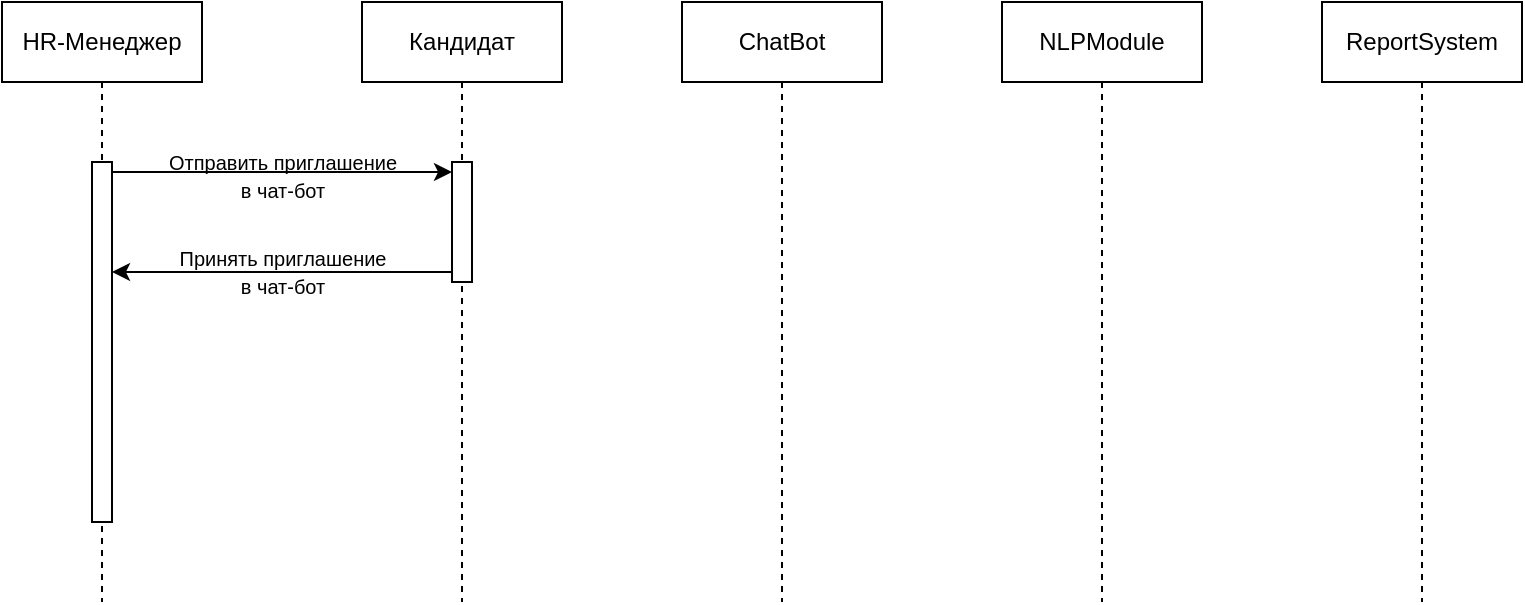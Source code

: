<mxfile version="25.0.3">
  <diagram name="Страница — 1" id="I2SgJbYkLhlXeFm8jsQp">
    <mxGraphModel dx="1050" dy="530" grid="1" gridSize="10" guides="1" tooltips="1" connect="1" arrows="1" fold="1" page="1" pageScale="1" pageWidth="827" pageHeight="1169" math="0" shadow="0">
      <root>
        <mxCell id="0" />
        <mxCell id="1" parent="0" />
        <mxCell id="1jEG92DcbwkstFiYSW0K-1" value="HR-Менеджер" style="shape=umlLifeline;perimeter=lifelinePerimeter;whiteSpace=wrap;html=1;container=1;dropTarget=0;collapsible=0;recursiveResize=0;outlineConnect=0;portConstraint=eastwest;newEdgeStyle={&quot;edgeStyle&quot;:&quot;elbowEdgeStyle&quot;,&quot;elbow&quot;:&quot;vertical&quot;,&quot;curved&quot;:0,&quot;rounded&quot;:0};" vertex="1" parent="1">
          <mxGeometry x="20" y="40" width="100" height="300" as="geometry" />
        </mxCell>
        <mxCell id="1jEG92DcbwkstFiYSW0K-12" value="" style="html=1;points=[[0,0,0,0,5],[0,1,0,0,-5],[1,0,0,0,5],[1,1,0,0,-5]];perimeter=orthogonalPerimeter;outlineConnect=0;targetShapes=umlLifeline;portConstraint=eastwest;newEdgeStyle={&quot;curved&quot;:0,&quot;rounded&quot;:0};" vertex="1" parent="1jEG92DcbwkstFiYSW0K-1">
          <mxGeometry x="45" y="80" width="10" height="180" as="geometry" />
        </mxCell>
        <mxCell id="1jEG92DcbwkstFiYSW0K-2" value="Кандидат" style="shape=umlLifeline;perimeter=lifelinePerimeter;whiteSpace=wrap;html=1;container=1;dropTarget=0;collapsible=0;recursiveResize=0;outlineConnect=0;portConstraint=eastwest;newEdgeStyle={&quot;edgeStyle&quot;:&quot;elbowEdgeStyle&quot;,&quot;elbow&quot;:&quot;vertical&quot;,&quot;curved&quot;:0,&quot;rounded&quot;:0};" vertex="1" parent="1">
          <mxGeometry x="200" y="40" width="100" height="300" as="geometry" />
        </mxCell>
        <mxCell id="1jEG92DcbwkstFiYSW0K-14" value="" style="html=1;points=[[0,0,0,0,5],[0,1,0,0,-5],[1,0,0,0,5],[1,1,0,0,-5]];perimeter=orthogonalPerimeter;outlineConnect=0;targetShapes=umlLifeline;portConstraint=eastwest;newEdgeStyle={&quot;curved&quot;:0,&quot;rounded&quot;:0};" vertex="1" parent="1jEG92DcbwkstFiYSW0K-2">
          <mxGeometry x="45" y="80" width="10" height="60" as="geometry" />
        </mxCell>
        <mxCell id="1jEG92DcbwkstFiYSW0K-3" value="ChatBot" style="shape=umlLifeline;perimeter=lifelinePerimeter;whiteSpace=wrap;html=1;container=1;dropTarget=0;collapsible=0;recursiveResize=0;outlineConnect=0;portConstraint=eastwest;newEdgeStyle={&quot;edgeStyle&quot;:&quot;elbowEdgeStyle&quot;,&quot;elbow&quot;:&quot;vertical&quot;,&quot;curved&quot;:0,&quot;rounded&quot;:0};" vertex="1" parent="1">
          <mxGeometry x="360" y="40" width="100" height="300" as="geometry" />
        </mxCell>
        <mxCell id="1jEG92DcbwkstFiYSW0K-4" value="NLPModule" style="shape=umlLifeline;perimeter=lifelinePerimeter;whiteSpace=wrap;html=1;container=1;dropTarget=0;collapsible=0;recursiveResize=0;outlineConnect=0;portConstraint=eastwest;newEdgeStyle={&quot;edgeStyle&quot;:&quot;elbowEdgeStyle&quot;,&quot;elbow&quot;:&quot;vertical&quot;,&quot;curved&quot;:0,&quot;rounded&quot;:0};" vertex="1" parent="1">
          <mxGeometry x="520" y="40" width="100" height="300" as="geometry" />
        </mxCell>
        <mxCell id="1jEG92DcbwkstFiYSW0K-5" value="ReportSystem" style="shape=umlLifeline;perimeter=lifelinePerimeter;whiteSpace=wrap;html=1;container=1;dropTarget=0;collapsible=0;recursiveResize=0;outlineConnect=0;portConstraint=eastwest;newEdgeStyle={&quot;edgeStyle&quot;:&quot;elbowEdgeStyle&quot;,&quot;elbow&quot;:&quot;vertical&quot;,&quot;curved&quot;:0,&quot;rounded&quot;:0};" vertex="1" parent="1">
          <mxGeometry x="680" y="40" width="100" height="300" as="geometry" />
        </mxCell>
        <mxCell id="1jEG92DcbwkstFiYSW0K-15" style="edgeStyle=orthogonalEdgeStyle;rounded=0;orthogonalLoop=1;jettySize=auto;html=1;curved=0;exitX=0;exitY=1;exitDx=0;exitDy=-5;exitPerimeter=0;" edge="1" parent="1" source="1jEG92DcbwkstFiYSW0K-14" target="1jEG92DcbwkstFiYSW0K-12">
          <mxGeometry relative="1" as="geometry">
            <mxPoint x="110" y="180" as="targetPoint" />
            <Array as="points">
              <mxPoint x="120" y="175" />
              <mxPoint x="120" y="175" />
            </Array>
          </mxGeometry>
        </mxCell>
        <mxCell id="1jEG92DcbwkstFiYSW0K-16" value="&lt;font style=&quot;font-size: 10px;&quot;&gt;Принять приглашение&lt;/font&gt;&lt;div&gt;&lt;font style=&quot;font-size: 10px;&quot;&gt;в чат-бот&lt;/font&gt;&lt;/div&gt;" style="edgeLabel;html=1;align=center;verticalAlign=middle;resizable=0;points=[];labelBackgroundColor=none;" vertex="1" connectable="0" parent="1jEG92DcbwkstFiYSW0K-15">
          <mxGeometry x="0.055" y="-1" relative="1" as="geometry">
            <mxPoint x="4" y="1" as="offset" />
          </mxGeometry>
        </mxCell>
        <mxCell id="1jEG92DcbwkstFiYSW0K-17" style="edgeStyle=orthogonalEdgeStyle;rounded=0;orthogonalLoop=1;jettySize=auto;html=1;curved=0;exitX=1;exitY=0;exitDx=0;exitDy=5;exitPerimeter=0;entryX=0;entryY=0;entryDx=0;entryDy=5;entryPerimeter=0;" edge="1" parent="1" source="1jEG92DcbwkstFiYSW0K-12" target="1jEG92DcbwkstFiYSW0K-14">
          <mxGeometry relative="1" as="geometry">
            <mxPoint x="75" y="120" as="sourcePoint" />
            <mxPoint x="255" y="190" as="targetPoint" />
            <Array as="points">
              <mxPoint x="160" y="125" />
              <mxPoint x="160" y="125" />
            </Array>
          </mxGeometry>
        </mxCell>
        <mxCell id="1jEG92DcbwkstFiYSW0K-18" value="&lt;font style=&quot;font-size: 10px;&quot;&gt;Отправить приглашение&lt;/font&gt;&lt;div&gt;&lt;font style=&quot;font-size: 10px;&quot;&gt;в чат-бот&lt;/font&gt;&lt;/div&gt;" style="edgeLabel;html=1;align=center;verticalAlign=middle;resizable=0;points=[];labelBackgroundColor=none;" vertex="1" connectable="0" parent="1jEG92DcbwkstFiYSW0K-17">
          <mxGeometry x="0.055" y="-1" relative="1" as="geometry">
            <mxPoint x="-5" y="1" as="offset" />
          </mxGeometry>
        </mxCell>
      </root>
    </mxGraphModel>
  </diagram>
</mxfile>
